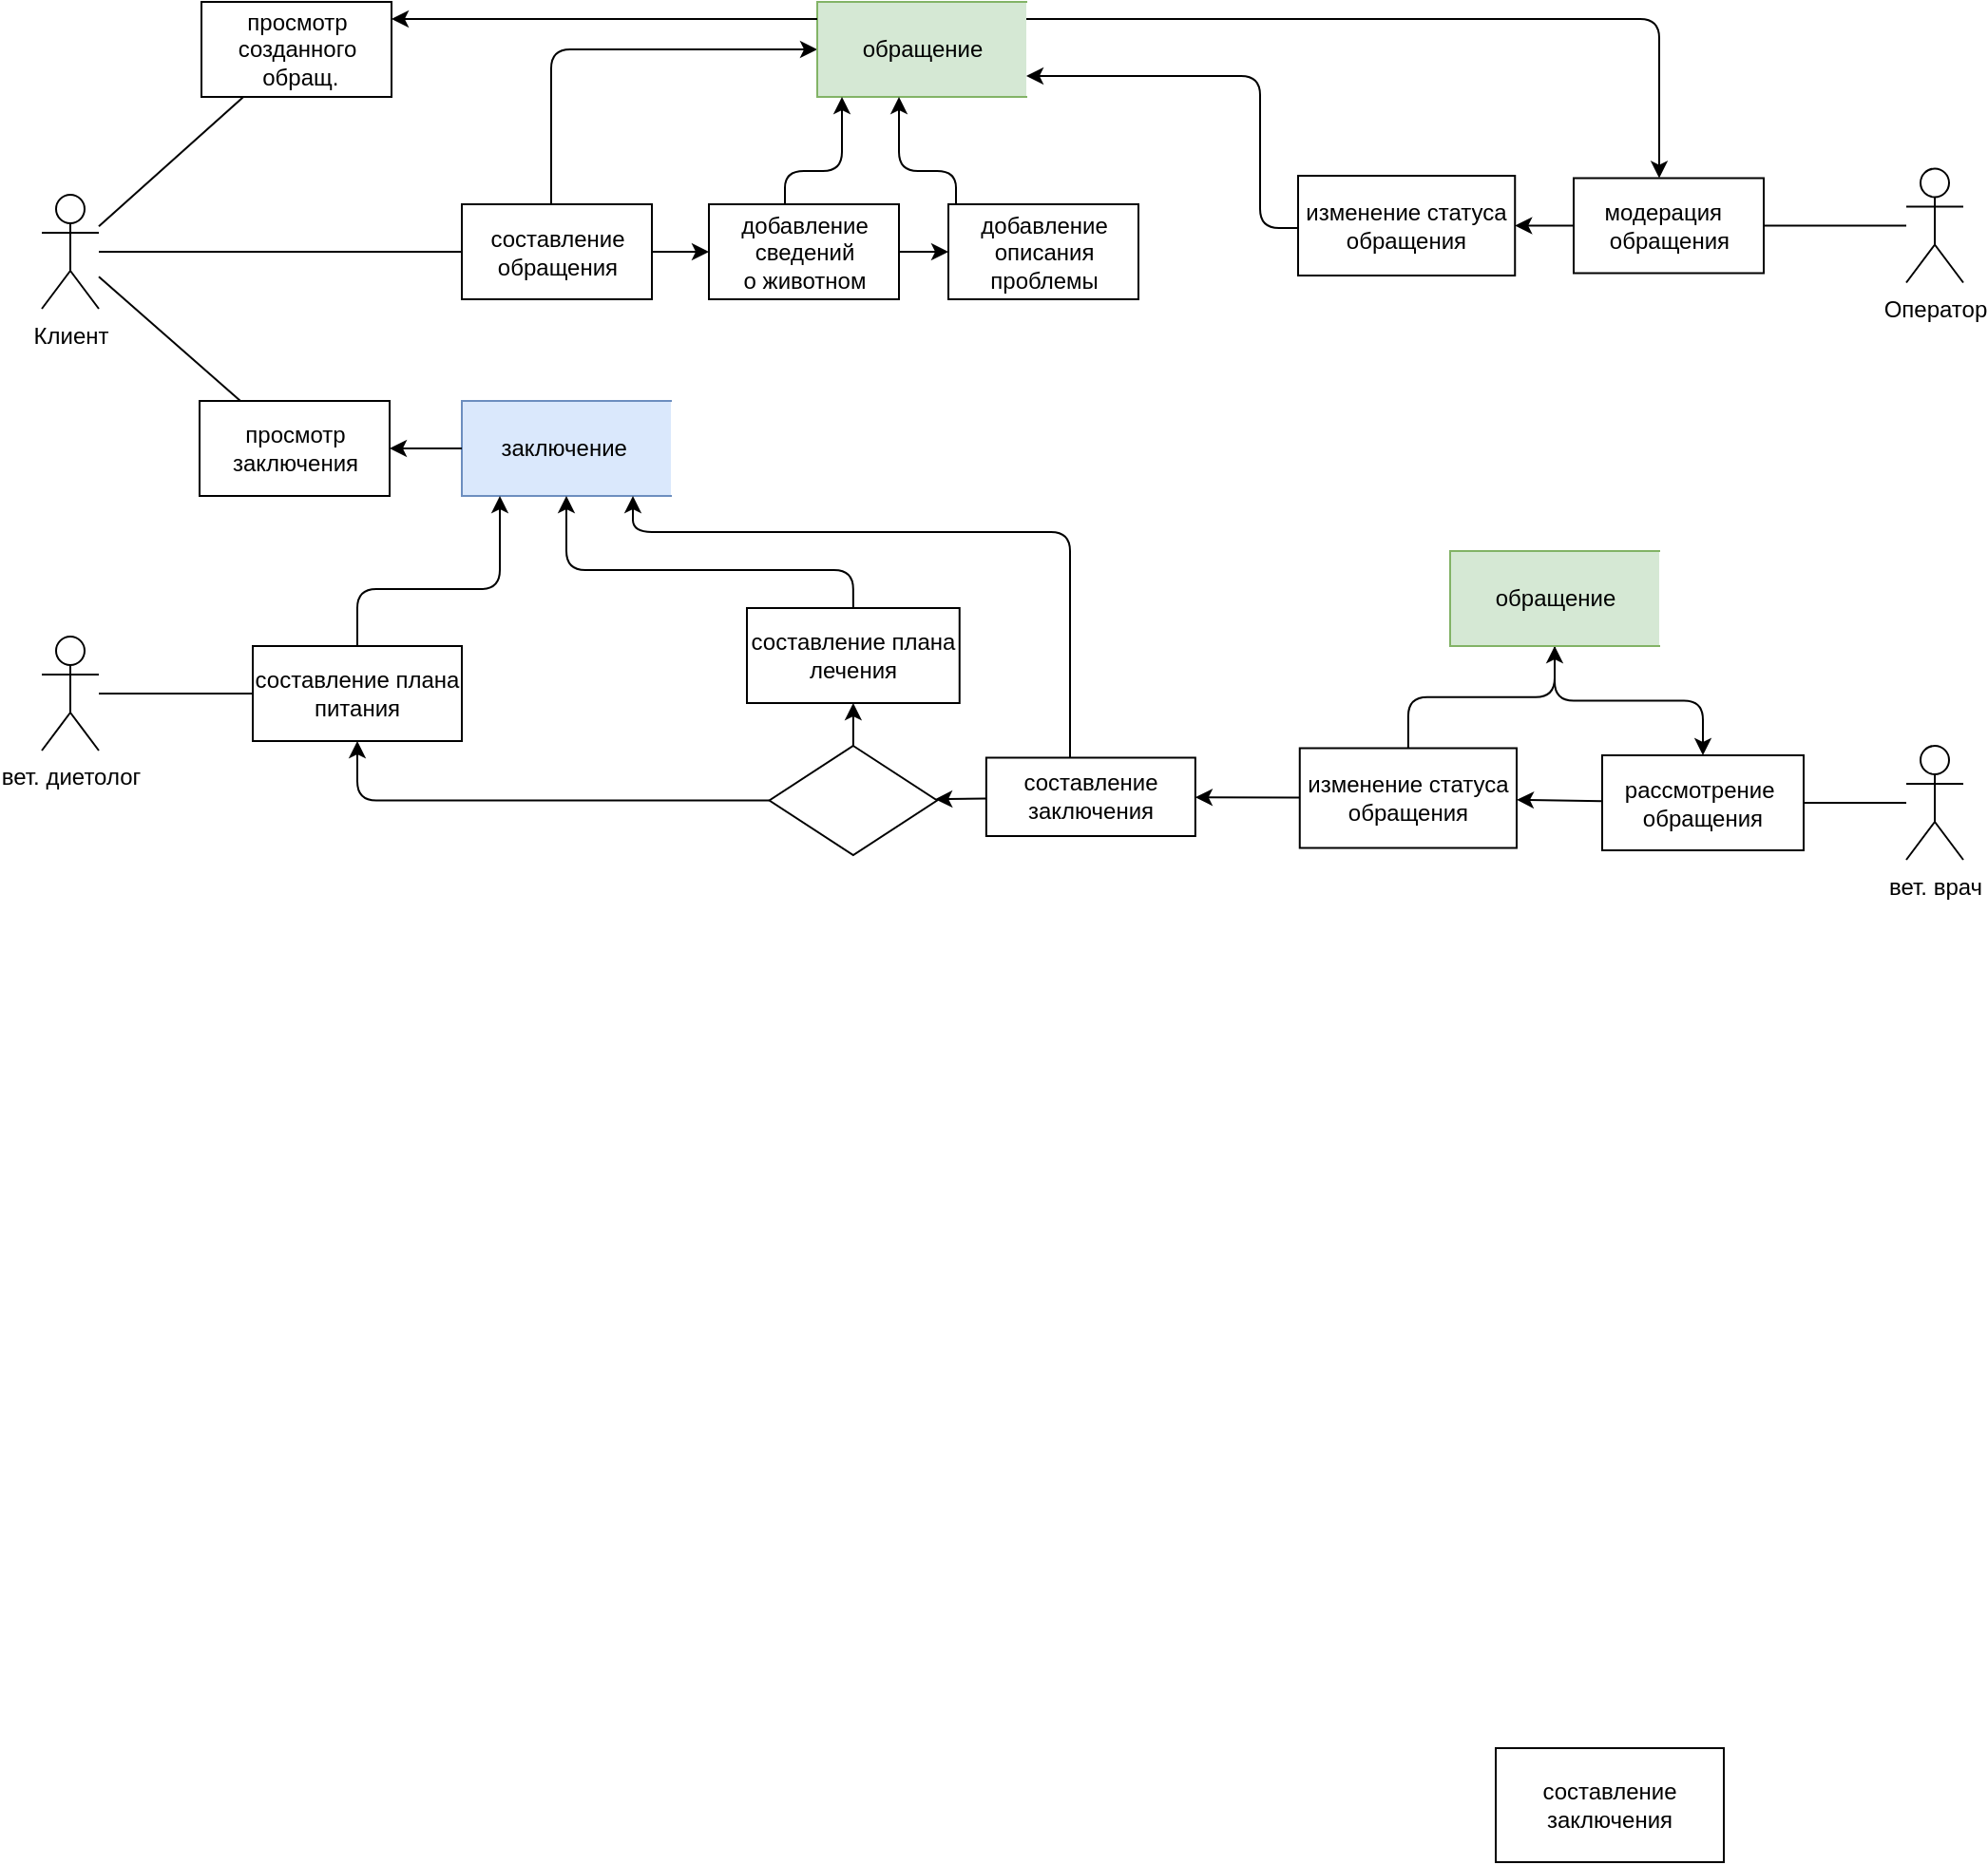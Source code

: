 <mxfile version="15.5.8" type="github">
  <diagram id="kzeq3enm6VKgM4GoAeBn" name="Page-1">
    <mxGraphModel dx="2652" dy="736" grid="1" gridSize="10" guides="1" tooltips="1" connect="1" arrows="1" fold="1" page="1" pageScale="1" pageWidth="1169" pageHeight="1654" math="0" shadow="0">
      <root>
        <mxCell id="0" />
        <mxCell id="1" parent="0" />
        <mxCell id="YtaR-5jFu5EO3Bo39N_Q-1" style="edgeStyle=orthogonalEdgeStyle;rounded=0;orthogonalLoop=1;jettySize=auto;html=1;endArrow=none;endFill=0;" edge="1" parent="1" source="SkLQpkn3maGRPMSLVxLG-39" target="SkLQpkn3maGRPMSLVxLG-40">
          <mxGeometry relative="1" as="geometry" />
        </mxCell>
        <mxCell id="YtaR-5jFu5EO3Bo39N_Q-2" style="rounded=0;orthogonalLoop=1;jettySize=auto;html=1;endArrow=none;endFill=0;" edge="1" parent="1" source="SkLQpkn3maGRPMSLVxLG-39" target="INR5gjYaSOHBbctPgWJO-20">
          <mxGeometry relative="1" as="geometry" />
        </mxCell>
        <mxCell id="SkLQpkn3maGRPMSLVxLG-39" value="Клиент" style="shape=umlActor;verticalLabelPosition=bottom;verticalAlign=top;html=1;outlineConnect=0;" parent="1" vertex="1">
          <mxGeometry x="-41" y="102.5" width="30" height="60" as="geometry" />
        </mxCell>
        <mxCell id="SkLQpkn3maGRPMSLVxLG-42" value="добавление&lt;br&gt;сведений&lt;br&gt;о животном" style="html=1;dashed=0;whitespace=wrap;" parent="1" vertex="1">
          <mxGeometry x="310" y="107.5" width="100" height="50" as="geometry" />
        </mxCell>
        <mxCell id="SkLQpkn3maGRPMSLVxLG-47" value="" style="endArrow=classic;html=1;" parent="1" source="SkLQpkn3maGRPMSLVxLG-40" target="SkLQpkn3maGRPMSLVxLG-42" edge="1">
          <mxGeometry width="50" height="50" relative="1" as="geometry">
            <mxPoint x="410" y="138.5" as="sourcePoint" />
            <mxPoint x="460" y="88.5" as="targetPoint" />
          </mxGeometry>
        </mxCell>
        <mxCell id="SkLQpkn3maGRPMSLVxLG-49" value="Оператор" style="shape=umlActor;verticalLabelPosition=bottom;verticalAlign=top;html=1;outlineConnect=0;" parent="1" vertex="1">
          <mxGeometry x="940" y="88.75" width="30" height="60" as="geometry" />
        </mxCell>
        <mxCell id="SkLQpkn3maGRPMSLVxLG-51" value="" style="endArrow=classic;html=1;edgeStyle=orthogonalEdgeStyle;" parent="1" source="SkLQpkn3maGRPMSLVxLG-40" target="INR5gjYaSOHBbctPgWJO-2" edge="1">
          <mxGeometry width="50" height="50" relative="1" as="geometry">
            <mxPoint x="411" y="201" as="sourcePoint" />
            <mxPoint x="496" y="201" as="targetPoint" />
            <Array as="points">
              <mxPoint x="227" y="26" />
            </Array>
          </mxGeometry>
        </mxCell>
        <mxCell id="SkLQpkn3maGRPMSLVxLG-52" value="модерация&amp;nbsp;&amp;nbsp;&lt;br&gt;обращения" style="html=1;dashed=0;whitespace=wrap;" parent="1" vertex="1">
          <mxGeometry x="765" y="93.75" width="100" height="50" as="geometry" />
        </mxCell>
        <mxCell id="SkLQpkn3maGRPMSLVxLG-57" value="" style="endArrow=none;html=1;endFill=0;" parent="1" source="SkLQpkn3maGRPMSLVxLG-49" target="SkLQpkn3maGRPMSLVxLG-52" edge="1">
          <mxGeometry width="50" height="50" relative="1" as="geometry">
            <mxPoint x="1015" y="120" as="sourcePoint" />
            <mxPoint x="985" y="120" as="targetPoint" />
          </mxGeometry>
        </mxCell>
        <mxCell id="SkLQpkn3maGRPMSLVxLG-71" value="вет. диетолог" style="shape=umlActor;verticalLabelPosition=bottom;verticalAlign=top;html=1;outlineConnect=0;" parent="1" vertex="1">
          <mxGeometry x="-41" y="335" width="30" height="60" as="geometry" />
        </mxCell>
        <mxCell id="SkLQpkn3maGRPMSLVxLG-74" value="составление плана питания" style="rounded=0;whiteSpace=wrap;html=1;" parent="1" vertex="1">
          <mxGeometry x="70" y="340" width="110" height="50" as="geometry" />
        </mxCell>
        <mxCell id="SkLQpkn3maGRPMSLVxLG-85" value="" style="endArrow=none;html=1;endFill=0;" parent="1" source="SkLQpkn3maGRPMSLVxLG-71" target="SkLQpkn3maGRPMSLVxLG-74" edge="1">
          <mxGeometry width="50" height="50" relative="1" as="geometry">
            <mxPoint x="-45.996" y="586.25" as="sourcePoint" />
            <mxPoint x="70" y="362.5" as="targetPoint" />
          </mxGeometry>
        </mxCell>
        <mxCell id="SkLQpkn3maGRPMSLVxLG-86" value="вет. врач" style="shape=umlActor;verticalLabelPosition=bottom;verticalAlign=top;html=1;outlineConnect=0;" parent="1" vertex="1">
          <mxGeometry x="940" y="392.5" width="30" height="60" as="geometry" />
        </mxCell>
        <mxCell id="SkLQpkn3maGRPMSLVxLG-88" value="составление заключения" style="rounded=0;whiteSpace=wrap;html=1;fillColor=#f8cecc;strokeColor=#b85450;" parent="1" vertex="1">
          <mxGeometry x="724" y="920" width="120" height="60" as="geometry" />
        </mxCell>
        <mxCell id="SkLQpkn3maGRPMSLVxLG-89" value="составление плана лечения" style="rounded=0;whiteSpace=wrap;html=1;" parent="1" vertex="1">
          <mxGeometry x="330.0" y="320" width="111.87" height="50" as="geometry" />
        </mxCell>
        <mxCell id="SkLQpkn3maGRPMSLVxLG-100" value="рассмотрение&amp;nbsp;&lt;br&gt;обращения" style="rounded=0;whiteSpace=wrap;html=1;" parent="1" vertex="1">
          <mxGeometry x="780" y="397.5" width="106" height="50" as="geometry" />
        </mxCell>
        <mxCell id="SkLQpkn3maGRPMSLVxLG-102" value="составление заключения" style="rounded=0;whiteSpace=wrap;html=1;" parent="1" vertex="1">
          <mxGeometry x="724" y="920" width="120" height="60" as="geometry" />
        </mxCell>
        <mxCell id="SkLQpkn3maGRPMSLVxLG-40" value="составление &lt;br&gt;обращения" style="html=1;dashed=0;whitespace=wrap;" parent="1" vertex="1">
          <mxGeometry x="180" y="107.5" width="100" height="50" as="geometry" />
        </mxCell>
        <mxCell id="INR5gjYaSOHBbctPgWJO-2" value="обращение" style="html=1;dashed=0;whitespace=wrap;shape=partialRectangle;right=0;fillColor=#d5e8d4;strokeColor=#82b366;" parent="1" vertex="1">
          <mxGeometry x="367" y="1" width="110" height="50" as="geometry" />
        </mxCell>
        <mxCell id="INR5gjYaSOHBbctPgWJO-3" value="добавление &lt;br&gt;описания &lt;br&gt;проблемы" style="html=1;dashed=0;whitespace=wrap;" parent="1" vertex="1">
          <mxGeometry x="436" y="107.5" width="100" height="50" as="geometry" />
        </mxCell>
        <mxCell id="INR5gjYaSOHBbctPgWJO-4" value="" style="endArrow=classic;html=1;" parent="1" source="SkLQpkn3maGRPMSLVxLG-42" target="INR5gjYaSOHBbctPgWJO-3" edge="1">
          <mxGeometry width="50" height="50" relative="1" as="geometry">
            <mxPoint x="426" y="67.5" as="sourcePoint" />
            <mxPoint x="476" y="17.5" as="targetPoint" />
          </mxGeometry>
        </mxCell>
        <mxCell id="INR5gjYaSOHBbctPgWJO-5" value="" style="endArrow=classic;html=1;edgeStyle=orthogonalEdgeStyle;" parent="1" source="SkLQpkn3maGRPMSLVxLG-42" target="INR5gjYaSOHBbctPgWJO-2" edge="1">
          <mxGeometry width="50" height="50" relative="1" as="geometry">
            <mxPoint x="320" y="51" as="sourcePoint" />
            <mxPoint x="477" y="31" as="targetPoint" />
            <Array as="points">
              <mxPoint x="350" y="90" />
              <mxPoint x="380" y="90" />
            </Array>
          </mxGeometry>
        </mxCell>
        <mxCell id="INR5gjYaSOHBbctPgWJO-9" value="" style="endArrow=classic;html=1;edgeStyle=orthogonalEdgeStyle;" parent="1" source="INR5gjYaSOHBbctPgWJO-3" target="INR5gjYaSOHBbctPgWJO-2" edge="1">
          <mxGeometry width="50" height="50" relative="1" as="geometry">
            <mxPoint x="607" y="62" as="sourcePoint" />
            <mxPoint x="657" y="12" as="targetPoint" />
            <Array as="points">
              <mxPoint x="440" y="90" />
              <mxPoint x="410" y="90" />
            </Array>
          </mxGeometry>
        </mxCell>
        <mxCell id="INR5gjYaSOHBbctPgWJO-14" value="" style="endArrow=classic;html=1;edgeStyle=orthogonalEdgeStyle;" parent="1" source="INR5gjYaSOHBbctPgWJO-2" target="INR5gjYaSOHBbctPgWJO-16" edge="1">
          <mxGeometry width="50" height="50" relative="1" as="geometry">
            <mxPoint x="400" y="140" as="sourcePoint" />
            <mxPoint x="150" y="10" as="targetPoint" />
            <Array as="points">
              <mxPoint x="350" y="10" />
              <mxPoint x="350" y="10" />
            </Array>
          </mxGeometry>
        </mxCell>
        <mxCell id="INR5gjYaSOHBbctPgWJO-16" value="просмотр &lt;br&gt;созданного&lt;br&gt;&amp;nbsp;обращ." style="html=1;dashed=0;whitespace=wrap;" parent="1" vertex="1">
          <mxGeometry x="43" y="1" width="100" height="50" as="geometry" />
        </mxCell>
        <mxCell id="INR5gjYaSOHBbctPgWJO-20" value="просмотр&lt;br&gt;заключения" style="html=1;dashed=0;whitespace=wrap;" parent="1" vertex="1">
          <mxGeometry x="42" y="211" width="100" height="50" as="geometry" />
        </mxCell>
        <mxCell id="INR5gjYaSOHBbctPgWJO-22" value="" style="endArrow=none;html=1;endFill=0;" parent="1" source="SkLQpkn3maGRPMSLVxLG-39" target="INR5gjYaSOHBbctPgWJO-16" edge="1">
          <mxGeometry width="50" height="50" relative="1" as="geometry">
            <mxPoint x="349" y="146.5" as="sourcePoint" />
            <mxPoint x="49.27" y="134.095" as="targetPoint" />
          </mxGeometry>
        </mxCell>
        <mxCell id="INR5gjYaSOHBbctPgWJO-23" value="заключение&amp;nbsp;" style="html=1;dashed=0;whitespace=wrap;shape=partialRectangle;right=0;fillColor=#dae8fc;strokeColor=#6c8ebf;" parent="1" vertex="1">
          <mxGeometry x="180" y="211" width="110" height="50" as="geometry" />
        </mxCell>
        <mxCell id="INR5gjYaSOHBbctPgWJO-24" value="" style="endArrow=classic;html=1;" parent="1" source="INR5gjYaSOHBbctPgWJO-23" target="INR5gjYaSOHBbctPgWJO-20" edge="1">
          <mxGeometry width="50" height="50" relative="1" as="geometry">
            <mxPoint x="350" y="250" as="sourcePoint" />
            <mxPoint x="400" y="200" as="targetPoint" />
          </mxGeometry>
        </mxCell>
        <mxCell id="INR5gjYaSOHBbctPgWJO-34" value="" style="endArrow=classic;html=1;edgeStyle=orthogonalEdgeStyle;" parent="1" source="INR5gjYaSOHBbctPgWJO-2" target="SkLQpkn3maGRPMSLVxLG-52" edge="1">
          <mxGeometry width="50" height="50" relative="1" as="geometry">
            <mxPoint x="670" y="10" as="sourcePoint" />
            <mxPoint x="730" y="90" as="targetPoint" />
            <Array as="points">
              <mxPoint x="810" y="10" />
            </Array>
          </mxGeometry>
        </mxCell>
        <mxCell id="INR5gjYaSOHBbctPgWJO-58" value="" style="endArrow=none;html=1;endFill=0;" parent="1" source="SkLQpkn3maGRPMSLVxLG-86" target="SkLQpkn3maGRPMSLVxLG-100" edge="1">
          <mxGeometry width="50" height="50" relative="1" as="geometry">
            <mxPoint x="936" y="356.25" as="sourcePoint" />
            <mxPoint x="986" y="306.25" as="targetPoint" />
          </mxGeometry>
        </mxCell>
        <mxCell id="INR5gjYaSOHBbctPgWJO-59" value="" style="endArrow=classic;html=1;edgeStyle=orthogonalEdgeStyle;" parent="1" source="YtaR-5jFu5EO3Bo39N_Q-3" target="SkLQpkn3maGRPMSLVxLG-100" edge="1">
          <mxGeometry width="50" height="50" relative="1" as="geometry">
            <mxPoint x="700" y="230" as="sourcePoint" />
            <mxPoint x="1060" y="270" as="targetPoint" />
          </mxGeometry>
        </mxCell>
        <mxCell id="INR5gjYaSOHBbctPgWJO-60" value="" style="shape=rhombus;html=1;dashed=0;whitespace=wrap;perimeter=rhombusPerimeter;" parent="1" vertex="1">
          <mxGeometry x="341.81" y="392.5" width="88.25" height="57.5" as="geometry" />
        </mxCell>
        <mxCell id="INR5gjYaSOHBbctPgWJO-61" value="" style="endArrow=classic;html=1;edgeStyle=orthogonalEdgeStyle;" parent="1" source="INR5gjYaSOHBbctPgWJO-60" target="SkLQpkn3maGRPMSLVxLG-74" edge="1">
          <mxGeometry width="50" height="50" relative="1" as="geometry">
            <mxPoint x="300" y="500" as="sourcePoint" />
            <mxPoint x="175" y="390" as="targetPoint" />
          </mxGeometry>
        </mxCell>
        <mxCell id="INR5gjYaSOHBbctPgWJO-62" value="" style="endArrow=classic;html=1;" parent="1" source="eZzGpEVOvhuEacqEOxfQ-1" target="INR5gjYaSOHBbctPgWJO-60" edge="1">
          <mxGeometry width="50" height="50" relative="1" as="geometry">
            <mxPoint x="455.93" y="450" as="sourcePoint" />
            <mxPoint x="395.93" y="450" as="targetPoint" />
          </mxGeometry>
        </mxCell>
        <mxCell id="INR5gjYaSOHBbctPgWJO-63" value="" style="endArrow=classic;html=1;" parent="1" source="INR5gjYaSOHBbctPgWJO-60" target="SkLQpkn3maGRPMSLVxLG-89" edge="1">
          <mxGeometry width="50" height="50" relative="1" as="geometry">
            <mxPoint x="207.81" y="500" as="sourcePoint" />
            <mxPoint x="257.81" y="450" as="targetPoint" />
          </mxGeometry>
        </mxCell>
        <mxCell id="INR5gjYaSOHBbctPgWJO-71" value="" style="endArrow=classic;html=1;edgeStyle=orthogonalEdgeStyle;" parent="1" source="SkLQpkn3maGRPMSLVxLG-74" target="INR5gjYaSOHBbctPgWJO-23" edge="1">
          <mxGeometry width="50" height="50" relative="1" as="geometry">
            <mxPoint x="180" y="362.0" as="sourcePoint" />
            <mxPoint x="379" y="337.497" as="targetPoint" />
            <Array as="points">
              <mxPoint x="125" y="310" />
              <mxPoint x="200" y="310" />
            </Array>
          </mxGeometry>
        </mxCell>
        <mxCell id="INR5gjYaSOHBbctPgWJO-72" value="" style="endArrow=classic;html=1;edgeStyle=orthogonalEdgeStyle;exitX=0.5;exitY=0;exitDx=0;exitDy=0;" parent="1" source="SkLQpkn3maGRPMSLVxLG-89" target="INR5gjYaSOHBbctPgWJO-23" edge="1">
          <mxGeometry width="50" height="50" relative="1" as="geometry">
            <mxPoint x="609.059" y="320" as="sourcePoint" />
            <mxPoint x="422.736" y="309" as="targetPoint" />
            <Array as="points">
              <mxPoint x="386" y="300" />
              <mxPoint x="235" y="300" />
            </Array>
          </mxGeometry>
        </mxCell>
        <mxCell id="eZzGpEVOvhuEacqEOxfQ-1" value="составление заключения" style="rounded=0;whiteSpace=wrap;html=1;" parent="1" vertex="1">
          <mxGeometry x="455.93" y="398.75" width="110" height="41.25" as="geometry" />
        </mxCell>
        <mxCell id="eZzGpEVOvhuEacqEOxfQ-2" value="" style="endArrow=classic;html=1;" parent="1" source="eZzGpEVOvhuEacqEOxfQ-17" target="eZzGpEVOvhuEacqEOxfQ-1" edge="1">
          <mxGeometry width="50" height="50" relative="1" as="geometry">
            <mxPoint x="635.93" y="400" as="sourcePoint" />
            <mxPoint x="305.93" y="350" as="targetPoint" />
          </mxGeometry>
        </mxCell>
        <mxCell id="eZzGpEVOvhuEacqEOxfQ-4" value="" style="endArrow=classic;html=1;edgeStyle=orthogonalEdgeStyle;" parent="1" source="eZzGpEVOvhuEacqEOxfQ-1" target="INR5gjYaSOHBbctPgWJO-23" edge="1">
          <mxGeometry width="50" height="50" relative="1" as="geometry">
            <mxPoint x="300" y="370" as="sourcePoint" />
            <mxPoint x="350" y="320" as="targetPoint" />
            <Array as="points">
              <mxPoint x="500" y="280" />
              <mxPoint x="270" y="280" />
            </Array>
          </mxGeometry>
        </mxCell>
        <mxCell id="eZzGpEVOvhuEacqEOxfQ-3" value="изменение статуса&lt;br&gt;обращения" style="rounded=0;whiteSpace=wrap;html=1;" parent="1" vertex="1">
          <mxGeometry x="620" y="92.5" width="114.12" height="52.5" as="geometry" />
        </mxCell>
        <mxCell id="eZzGpEVOvhuEacqEOxfQ-5" value="" style="endArrow=classic;html=1;" parent="1" source="SkLQpkn3maGRPMSLVxLG-52" target="eZzGpEVOvhuEacqEOxfQ-3" edge="1">
          <mxGeometry width="50" height="50" relative="1" as="geometry">
            <mxPoint x="565" y="153.75" as="sourcePoint" />
            <mxPoint x="615" y="103.75" as="targetPoint" />
          </mxGeometry>
        </mxCell>
        <mxCell id="eZzGpEVOvhuEacqEOxfQ-6" value="" style="endArrow=classic;html=1;edgeStyle=orthogonalEdgeStyle;" parent="1" source="eZzGpEVOvhuEacqEOxfQ-3" target="INR5gjYaSOHBbctPgWJO-2" edge="1">
          <mxGeometry width="50" height="50" relative="1" as="geometry">
            <mxPoint x="640" y="90" as="sourcePoint" />
            <mxPoint x="580" y="120" as="targetPoint" />
            <Array as="points">
              <mxPoint x="600" y="120" />
              <mxPoint x="600" y="40" />
            </Array>
          </mxGeometry>
        </mxCell>
        <mxCell id="eZzGpEVOvhuEacqEOxfQ-17" value="изменение статуса&lt;br&gt;обращения" style="rounded=0;whiteSpace=wrap;html=1;" parent="1" vertex="1">
          <mxGeometry x="620.88" y="393.75" width="114.12" height="52.5" as="geometry" />
        </mxCell>
        <mxCell id="eZzGpEVOvhuEacqEOxfQ-18" value="" style="endArrow=classic;html=1;edgeStyle=orthogonalEdgeStyle;" parent="1" source="eZzGpEVOvhuEacqEOxfQ-17" target="YtaR-5jFu5EO3Bo39N_Q-3" edge="1">
          <mxGeometry width="50" height="50" relative="1" as="geometry">
            <mxPoint x="700" y="350" as="sourcePoint" />
            <mxPoint x="750" y="300" as="targetPoint" />
          </mxGeometry>
        </mxCell>
        <mxCell id="eZzGpEVOvhuEacqEOxfQ-19" value="" style="endArrow=classic;html=1;" parent="1" source="SkLQpkn3maGRPMSLVxLG-100" target="eZzGpEVOvhuEacqEOxfQ-17" edge="1">
          <mxGeometry width="50" height="50" relative="1" as="geometry">
            <mxPoint x="670" y="351.25" as="sourcePoint" />
            <mxPoint x="720" y="301.25" as="targetPoint" />
          </mxGeometry>
        </mxCell>
        <mxCell id="YtaR-5jFu5EO3Bo39N_Q-3" value="обращение" style="html=1;dashed=0;whitespace=wrap;shape=partialRectangle;right=0;fillColor=#d5e8d4;strokeColor=#82b366;" vertex="1" parent="1">
          <mxGeometry x="700" y="290" width="110" height="50" as="geometry" />
        </mxCell>
      </root>
    </mxGraphModel>
  </diagram>
</mxfile>
